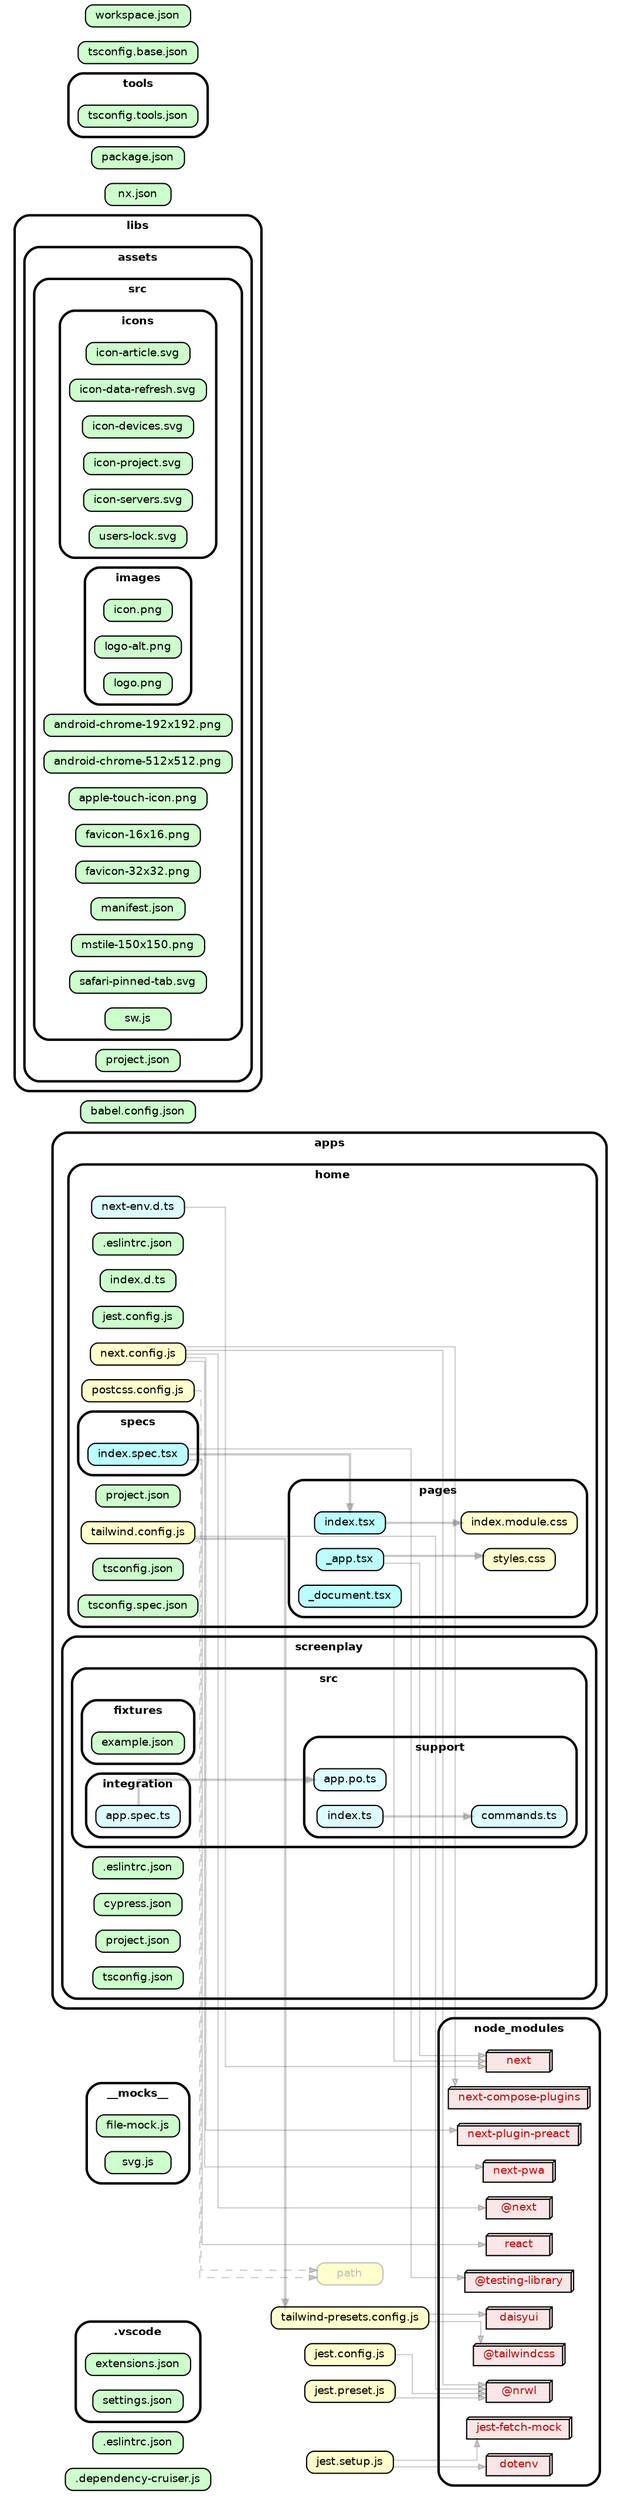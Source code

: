 strict digraph "dependency-cruiser output"{
    ordering="out" rankdir="LR" splines="ortho" overlap="false" nodesep="0.16" ranksep="0.18" fontname="Helvetica-bold" fontsize="9" style="rounded,bold,filled" fillcolor="#ffffff" compound="true"
    node [shape="box" style="rounded, filled" height="0.2" color="black" fillcolor="#ffffcc" fontcolor="black" fontname="Helvetica" fontsize="9"]
    edge [arrowhead="normal" arrowsize="0.6" penwidth="2.0" color="#00000033" fontname="Helvetica" fontsize="9"]

    ".dependency-cruiser.js" [label=<.dependency-cruiser.js> tooltip=".dependency-cruiser.js" URL="https://github.com/drkstr101/wa/blob/main/web/.dependency-cruiser.js" fillcolor="#ccffcc"]
    ".eslintrc.json" [label=<.eslintrc.json> tooltip=".eslintrc.json" URL="https://github.com/drkstr101/wa/blob/main/web/.eslintrc.json" fillcolor="#ccffcc"]
    subgraph "cluster_.vscode" {label=".vscode" ".vscode/extensions.json" [label=<extensions.json> tooltip="extensions.json" URL="https://github.com/drkstr101/wa/blob/main/web/.vscode/extensions.json" fillcolor="#ccffcc"] }
    subgraph "cluster_.vscode" {label=".vscode" ".vscode/settings.json" [label=<settings.json> tooltip="settings.json" URL="https://github.com/drkstr101/wa/blob/main/web/.vscode/settings.json" fillcolor="#ccffcc"] }
    subgraph "cluster___mocks__" {label="__mocks__" "__mocks__/file-mock.js" [label=<file-mock.js> tooltip="file-mock.js" URL="https://github.com/drkstr101/wa/blob/main/web/__mocks__/file-mock.js" fillcolor="#ccffcc"] }
    subgraph "cluster___mocks__" {label="__mocks__" "__mocks__/svg.js" [label=<svg.js> tooltip="svg.js" URL="https://github.com/drkstr101/wa/blob/main/web/__mocks__/svg.js" fillcolor="#ccffcc"] }
    subgraph "cluster_apps" {label="apps" subgraph "cluster_apps/home" {label="home" "apps/home/.eslintrc.json" [label=<.eslintrc.json> tooltip=".eslintrc.json" URL="https://github.com/drkstr101/wa/blob/main/web/apps/home/.eslintrc.json" fillcolor="#ccffcc"] } }
    subgraph "cluster_apps" {label="apps" subgraph "cluster_apps/home" {label="home" "apps/home/index.d.ts" [label=<index.d.ts> tooltip="index.d.ts" URL="https://github.com/drkstr101/wa/blob/main/web/apps/home/index.d.ts" fillcolor="#ccffcc"] } }
    subgraph "cluster_apps" {label="apps" subgraph "cluster_apps/home" {label="home" "apps/home/jest.config.js" [label=<jest.config.js> tooltip="jest.config.js" URL="https://github.com/drkstr101/wa/blob/main/web/apps/home/jest.config.js" fillcolor="#ccffcc"] } }
    subgraph "cluster_apps" {label="apps" subgraph "cluster_apps/home" {label="home" "apps/home/next-env.d.ts" [label=<next-env.d.ts> tooltip="next-env.d.ts" URL="https://github.com/drkstr101/wa/blob/main/web/apps/home/next-env.d.ts" fillcolor="#ddfeff"] } }
    "apps/home/next-env.d.ts" -> "node_modules/next" [penwidth="1.0"]
    subgraph "cluster_apps" {label="apps" subgraph "cluster_apps/home" {label="home" "apps/home/next.config.js" [label=<next.config.js> tooltip="next.config.js" URL="https://github.com/drkstr101/wa/blob/main/web/apps/home/next.config.js" ] } }
    "apps/home/next.config.js" -> "node_modules/@next" [penwidth="1.0"]
    "apps/home/next.config.js" -> "node_modules/@nrwl" [penwidth="1.0"]
    "apps/home/next.config.js" -> "node_modules/next-compose-plugins" [penwidth="1.0"]
    "apps/home/next.config.js" -> "node_modules/next-plugin-preact" [penwidth="1.0"]
    "apps/home/next.config.js" -> "node_modules/next-pwa" [penwidth="1.0"]
    subgraph "cluster_apps" {label="apps" subgraph "cluster_apps/home" {label="home" subgraph "cluster_apps/home/pages" {label="pages" "apps/home/pages/_app.tsx" [label=<_app.tsx> tooltip="_app.tsx" URL="https://github.com/drkstr101/wa/blob/main/web/apps/home/pages/_app.tsx" fillcolor="#bbfeff"] } } }
    "apps/home/pages/_app.tsx" -> "apps/home/pages/styles.css"
    "apps/home/pages/_app.tsx" -> "node_modules/next" [penwidth="1.0"]
    subgraph "cluster_apps" {label="apps" subgraph "cluster_apps/home" {label="home" subgraph "cluster_apps/home/pages" {label="pages" "apps/home/pages/_document.tsx" [label=<_document.tsx> tooltip="_document.tsx" URL="https://github.com/drkstr101/wa/blob/main/web/apps/home/pages/_document.tsx" fillcolor="#bbfeff"] } } }
    "apps/home/pages/_document.tsx" -> "node_modules/next" [penwidth="1.0"]
    subgraph "cluster_apps" {label="apps" subgraph "cluster_apps/home" {label="home" subgraph "cluster_apps/home/pages" {label="pages" "apps/home/pages/index.module.css" [label=<index.module.css> tooltip="index.module.css" URL="https://github.com/drkstr101/wa/blob/main/web/apps/home/pages/index.module.css" ] } } }
    subgraph "cluster_apps" {label="apps" subgraph "cluster_apps/home" {label="home" subgraph "cluster_apps/home/pages" {label="pages" "apps/home/pages/index.tsx" [label=<index.tsx> tooltip="index.tsx" URL="https://github.com/drkstr101/wa/blob/main/web/apps/home/pages/index.tsx" fillcolor="#bbfeff"] } } }
    "apps/home/pages/index.tsx" -> "apps/home/pages/index.module.css"
    subgraph "cluster_apps" {label="apps" subgraph "cluster_apps/home" {label="home" subgraph "cluster_apps/home/pages" {label="pages" "apps/home/pages/styles.css" [label=<styles.css> tooltip="styles.css" URL="https://github.com/drkstr101/wa/blob/main/web/apps/home/pages/styles.css" ] } } }
    subgraph "cluster_apps" {label="apps" subgraph "cluster_apps/home" {label="home" "apps/home/postcss.config.js" [label=<postcss.config.js> tooltip="postcss.config.js" URL="https://github.com/drkstr101/wa/blob/main/web/apps/home/postcss.config.js" ] } }
    "apps/home/postcss.config.js" -> "path" [style="dashed" penwidth="1.0"]
    subgraph "cluster_apps" {label="apps" subgraph "cluster_apps/home" {label="home" "apps/home/project.json" [label=<project.json> tooltip="project.json" URL="https://github.com/drkstr101/wa/blob/main/web/apps/home/project.json" fillcolor="#ccffcc"] } }
    subgraph "cluster_apps" {label="apps" subgraph "cluster_apps/home" {label="home" subgraph "cluster_apps/home/specs" {label="specs" "apps/home/specs/index.spec.tsx" [label=<index.spec.tsx> tooltip="index.spec.tsx" URL="https://github.com/drkstr101/wa/blob/main/web/apps/home/specs/index.spec.tsx" fillcolor="#bbfeff"] } } }
    "apps/home/specs/index.spec.tsx" -> "apps/home/pages/index.tsx"
    "apps/home/specs/index.spec.tsx" -> "node_modules/@testing-library" [penwidth="1.0"]
    "apps/home/specs/index.spec.tsx" -> "node_modules/react" [penwidth="1.0"]
    subgraph "cluster_apps" {label="apps" subgraph "cluster_apps/home" {label="home" "apps/home/tailwind.config.js" [label=<tailwind.config.js> tooltip="tailwind.config.js" URL="https://github.com/drkstr101/wa/blob/main/web/apps/home/tailwind.config.js" ] } }
    "apps/home/tailwind.config.js" -> "tailwind-presets.config.js"
    "apps/home/tailwind.config.js" -> "node_modules/@nrwl" [penwidth="1.0"]
    "apps/home/tailwind.config.js" -> "path" [style="dashed" penwidth="1.0"]
    subgraph "cluster_apps" {label="apps" subgraph "cluster_apps/home" {label="home" "apps/home/tsconfig.json" [label=<tsconfig.json> tooltip="tsconfig.json" URL="https://github.com/drkstr101/wa/blob/main/web/apps/home/tsconfig.json" fillcolor="#ccffcc"] } }
    subgraph "cluster_apps" {label="apps" subgraph "cluster_apps/home" {label="home" "apps/home/tsconfig.spec.json" [label=<tsconfig.spec.json> tooltip="tsconfig.spec.json" URL="https://github.com/drkstr101/wa/blob/main/web/apps/home/tsconfig.spec.json" fillcolor="#ccffcc"] } }
    subgraph "cluster_apps" {label="apps" subgraph "cluster_apps/screenplay" {label="screenplay" "apps/screenplay/.eslintrc.json" [label=<.eslintrc.json> tooltip=".eslintrc.json" URL="https://github.com/drkstr101/wa/blob/main/web/apps/screenplay/.eslintrc.json" fillcolor="#ccffcc"] } }
    subgraph "cluster_apps" {label="apps" subgraph "cluster_apps/screenplay" {label="screenplay" "apps/screenplay/cypress.json" [label=<cypress.json> tooltip="cypress.json" URL="https://github.com/drkstr101/wa/blob/main/web/apps/screenplay/cypress.json" fillcolor="#ccffcc"] } }
    subgraph "cluster_apps" {label="apps" subgraph "cluster_apps/screenplay" {label="screenplay" "apps/screenplay/project.json" [label=<project.json> tooltip="project.json" URL="https://github.com/drkstr101/wa/blob/main/web/apps/screenplay/project.json" fillcolor="#ccffcc"] } }
    subgraph "cluster_apps" {label="apps" subgraph "cluster_apps/screenplay" {label="screenplay" subgraph "cluster_apps/screenplay/src" {label="src" subgraph "cluster_apps/screenplay/src/fixtures" {label="fixtures" "apps/screenplay/src/fixtures/example.json" [label=<example.json> tooltip="example.json" URL="https://github.com/drkstr101/wa/blob/main/web/apps/screenplay/src/fixtures/example.json" fillcolor="#ccffcc"] } } } }
    subgraph "cluster_apps" {label="apps" subgraph "cluster_apps/screenplay" {label="screenplay" subgraph "cluster_apps/screenplay/src" {label="src" subgraph "cluster_apps/screenplay/src/integration" {label="integration" "apps/screenplay/src/integration/app.spec.ts" [label=<app.spec.ts> tooltip="app.spec.ts" URL="https://github.com/drkstr101/wa/blob/main/web/apps/screenplay/src/integration/app.spec.ts" fillcolor="#ddfeff"] } } } }
    "apps/screenplay/src/integration/app.spec.ts" -> "apps/screenplay/src/support/app.po.ts"
    subgraph "cluster_apps" {label="apps" subgraph "cluster_apps/screenplay" {label="screenplay" subgraph "cluster_apps/screenplay/src" {label="src" subgraph "cluster_apps/screenplay/src/support" {label="support" "apps/screenplay/src/support/app.po.ts" [label=<app.po.ts> tooltip="app.po.ts" URL="https://github.com/drkstr101/wa/blob/main/web/apps/screenplay/src/support/app.po.ts" fillcolor="#ddfeff"] } } } }
    subgraph "cluster_apps" {label="apps" subgraph "cluster_apps/screenplay" {label="screenplay" subgraph "cluster_apps/screenplay/src" {label="src" subgraph "cluster_apps/screenplay/src/support" {label="support" "apps/screenplay/src/support/commands.ts" [label=<commands.ts> tooltip="commands.ts" URL="https://github.com/drkstr101/wa/blob/main/web/apps/screenplay/src/support/commands.ts" fillcolor="#ddfeff"] } } } }
    subgraph "cluster_apps" {label="apps" subgraph "cluster_apps/screenplay" {label="screenplay" subgraph "cluster_apps/screenplay/src" {label="src" subgraph "cluster_apps/screenplay/src/support" {label="support" "apps/screenplay/src/support/index.ts" [label=<index.ts> tooltip="index.ts" URL="https://github.com/drkstr101/wa/blob/main/web/apps/screenplay/src/support/index.ts" fillcolor="#ddfeff"] } } } }
    "apps/screenplay/src/support/index.ts" -> "apps/screenplay/src/support/commands.ts"
    subgraph "cluster_apps" {label="apps" subgraph "cluster_apps/screenplay" {label="screenplay" "apps/screenplay/tsconfig.json" [label=<tsconfig.json> tooltip="tsconfig.json" URL="https://github.com/drkstr101/wa/blob/main/web/apps/screenplay/tsconfig.json" fillcolor="#ccffcc"] } }
    "babel.config.json" [label=<babel.config.json> tooltip="babel.config.json" URL="https://github.com/drkstr101/wa/blob/main/web/babel.config.json" fillcolor="#ccffcc"]
    "jest.config.js" [label=<jest.config.js> tooltip="jest.config.js" URL="https://github.com/drkstr101/wa/blob/main/web/jest.config.js" ]
    "jest.config.js" -> "node_modules/@nrwl" [penwidth="1.0"]
    "jest.preset.js" [label=<jest.preset.js> tooltip="jest.preset.js" URL="https://github.com/drkstr101/wa/blob/main/web/jest.preset.js" ]
    "jest.preset.js" -> "node_modules/@nrwl" [penwidth="1.0"]
    "jest.setup.js" [label=<jest.setup.js> tooltip="jest.setup.js" URL="https://github.com/drkstr101/wa/blob/main/web/jest.setup.js" ]
    "jest.setup.js" -> "node_modules/dotenv" [penwidth="1.0"]
    "jest.setup.js" -> "node_modules/jest-fetch-mock" [penwidth="1.0"]
    subgraph "cluster_libs" {label="libs" subgraph "cluster_libs/assets" {label="assets" "libs/assets/project.json" [label=<project.json> tooltip="project.json" URL="https://github.com/drkstr101/wa/blob/main/web/libs/assets/project.json" fillcolor="#ccffcc"] } }
    subgraph "cluster_libs" {label="libs" subgraph "cluster_libs/assets" {label="assets" subgraph "cluster_libs/assets/src" {label="src" "libs/assets/src/android-chrome-192x192.png" [label=<android-chrome-192x192.png> tooltip="android-chrome-192x192.png" URL="https://github.com/drkstr101/wa/blob/main/web/libs/assets/src/android-chrome-192x192.png" fillcolor="#ccffcc"] } } }
    subgraph "cluster_libs" {label="libs" subgraph "cluster_libs/assets" {label="assets" subgraph "cluster_libs/assets/src" {label="src" "libs/assets/src/android-chrome-512x512.png" [label=<android-chrome-512x512.png> tooltip="android-chrome-512x512.png" URL="https://github.com/drkstr101/wa/blob/main/web/libs/assets/src/android-chrome-512x512.png" fillcolor="#ccffcc"] } } }
    subgraph "cluster_libs" {label="libs" subgraph "cluster_libs/assets" {label="assets" subgraph "cluster_libs/assets/src" {label="src" "libs/assets/src/apple-touch-icon.png" [label=<apple-touch-icon.png> tooltip="apple-touch-icon.png" URL="https://github.com/drkstr101/wa/blob/main/web/libs/assets/src/apple-touch-icon.png" fillcolor="#ccffcc"] } } }
    subgraph "cluster_libs" {label="libs" subgraph "cluster_libs/assets" {label="assets" subgraph "cluster_libs/assets/src" {label="src" "libs/assets/src/favicon-16x16.png" [label=<favicon-16x16.png> tooltip="favicon-16x16.png" URL="https://github.com/drkstr101/wa/blob/main/web/libs/assets/src/favicon-16x16.png" fillcolor="#ccffcc"] } } }
    subgraph "cluster_libs" {label="libs" subgraph "cluster_libs/assets" {label="assets" subgraph "cluster_libs/assets/src" {label="src" "libs/assets/src/favicon-32x32.png" [label=<favicon-32x32.png> tooltip="favicon-32x32.png" URL="https://github.com/drkstr101/wa/blob/main/web/libs/assets/src/favicon-32x32.png" fillcolor="#ccffcc"] } } }
    subgraph "cluster_libs" {label="libs" subgraph "cluster_libs/assets" {label="assets" subgraph "cluster_libs/assets/src" {label="src" subgraph "cluster_libs/assets/src/icons" {label="icons" "libs/assets/src/icons/icon-article.svg" [label=<icon-article.svg> tooltip="icon-article.svg" URL="https://github.com/drkstr101/wa/blob/main/web/libs/assets/src/icons/icon-article.svg" fillcolor="#ccffcc"] } } } }
    subgraph "cluster_libs" {label="libs" subgraph "cluster_libs/assets" {label="assets" subgraph "cluster_libs/assets/src" {label="src" subgraph "cluster_libs/assets/src/icons" {label="icons" "libs/assets/src/icons/icon-data-refresh.svg" [label=<icon-data-refresh.svg> tooltip="icon-data-refresh.svg" URL="https://github.com/drkstr101/wa/blob/main/web/libs/assets/src/icons/icon-data-refresh.svg" fillcolor="#ccffcc"] } } } }
    subgraph "cluster_libs" {label="libs" subgraph "cluster_libs/assets" {label="assets" subgraph "cluster_libs/assets/src" {label="src" subgraph "cluster_libs/assets/src/icons" {label="icons" "libs/assets/src/icons/icon-devices.svg" [label=<icon-devices.svg> tooltip="icon-devices.svg" URL="https://github.com/drkstr101/wa/blob/main/web/libs/assets/src/icons/icon-devices.svg" fillcolor="#ccffcc"] } } } }
    subgraph "cluster_libs" {label="libs" subgraph "cluster_libs/assets" {label="assets" subgraph "cluster_libs/assets/src" {label="src" subgraph "cluster_libs/assets/src/icons" {label="icons" "libs/assets/src/icons/icon-project.svg" [label=<icon-project.svg> tooltip="icon-project.svg" URL="https://github.com/drkstr101/wa/blob/main/web/libs/assets/src/icons/icon-project.svg" fillcolor="#ccffcc"] } } } }
    subgraph "cluster_libs" {label="libs" subgraph "cluster_libs/assets" {label="assets" subgraph "cluster_libs/assets/src" {label="src" subgraph "cluster_libs/assets/src/icons" {label="icons" "libs/assets/src/icons/icon-servers.svg" [label=<icon-servers.svg> tooltip="icon-servers.svg" URL="https://github.com/drkstr101/wa/blob/main/web/libs/assets/src/icons/icon-servers.svg" fillcolor="#ccffcc"] } } } }
    subgraph "cluster_libs" {label="libs" subgraph "cluster_libs/assets" {label="assets" subgraph "cluster_libs/assets/src" {label="src" subgraph "cluster_libs/assets/src/icons" {label="icons" "libs/assets/src/icons/users-lock.svg" [label=<users-lock.svg> tooltip="users-lock.svg" URL="https://github.com/drkstr101/wa/blob/main/web/libs/assets/src/icons/users-lock.svg" fillcolor="#ccffcc"] } } } }
    subgraph "cluster_libs" {label="libs" subgraph "cluster_libs/assets" {label="assets" subgraph "cluster_libs/assets/src" {label="src" subgraph "cluster_libs/assets/src/images" {label="images" "libs/assets/src/images/icon.png" [label=<icon.png> tooltip="icon.png" URL="https://github.com/drkstr101/wa/blob/main/web/libs/assets/src/images/icon.png" fillcolor="#ccffcc"] } } } }
    subgraph "cluster_libs" {label="libs" subgraph "cluster_libs/assets" {label="assets" subgraph "cluster_libs/assets/src" {label="src" subgraph "cluster_libs/assets/src/images" {label="images" "libs/assets/src/images/logo-alt.png" [label=<logo-alt.png> tooltip="logo-alt.png" URL="https://github.com/drkstr101/wa/blob/main/web/libs/assets/src/images/logo-alt.png" fillcolor="#ccffcc"] } } } }
    subgraph "cluster_libs" {label="libs" subgraph "cluster_libs/assets" {label="assets" subgraph "cluster_libs/assets/src" {label="src" subgraph "cluster_libs/assets/src/images" {label="images" "libs/assets/src/images/logo.png" [label=<logo.png> tooltip="logo.png" URL="https://github.com/drkstr101/wa/blob/main/web/libs/assets/src/images/logo.png" fillcolor="#ccffcc"] } } } }
    subgraph "cluster_libs" {label="libs" subgraph "cluster_libs/assets" {label="assets" subgraph "cluster_libs/assets/src" {label="src" "libs/assets/src/manifest.json" [label=<manifest.json> tooltip="manifest.json" URL="https://github.com/drkstr101/wa/blob/main/web/libs/assets/src/manifest.json" fillcolor="#ccffcc"] } } }
    subgraph "cluster_libs" {label="libs" subgraph "cluster_libs/assets" {label="assets" subgraph "cluster_libs/assets/src" {label="src" "libs/assets/src/mstile-150x150.png" [label=<mstile-150x150.png> tooltip="mstile-150x150.png" URL="https://github.com/drkstr101/wa/blob/main/web/libs/assets/src/mstile-150x150.png" fillcolor="#ccffcc"] } } }
    subgraph "cluster_libs" {label="libs" subgraph "cluster_libs/assets" {label="assets" subgraph "cluster_libs/assets/src" {label="src" "libs/assets/src/safari-pinned-tab.svg" [label=<safari-pinned-tab.svg> tooltip="safari-pinned-tab.svg" URL="https://github.com/drkstr101/wa/blob/main/web/libs/assets/src/safari-pinned-tab.svg" fillcolor="#ccffcc"] } } }
    subgraph "cluster_libs" {label="libs" subgraph "cluster_libs/assets" {label="assets" subgraph "cluster_libs/assets/src" {label="src" "libs/assets/src/sw.js" [label=<sw.js> tooltip="sw.js" URL="https://github.com/drkstr101/wa/blob/main/web/libs/assets/src/sw.js" fillcolor="#ccffcc"] } } }
    subgraph "cluster_node_modules" {label="node_modules" "node_modules/@next" [label=<@next> tooltip="@next" URL="https://github.com/drkstr101/wa/blob/main/web/node_modules/@next" shape="box3d" fillcolor="#c40b0a1a" fontcolor="#c40b0a"] }
    subgraph "cluster_node_modules" {label="node_modules" "node_modules/@nrwl" [label=<@nrwl> tooltip="@nrwl" URL="https://github.com/drkstr101/wa/blob/main/web/node_modules/@nrwl" shape="box3d" fillcolor="#c40b0a1a" fontcolor="#c40b0a"] }
    subgraph "cluster_node_modules" {label="node_modules" "node_modules/@tailwindcss" [label=<@tailwindcss> tooltip="@tailwindcss" URL="https://github.com/drkstr101/wa/blob/main/web/node_modules/@tailwindcss" shape="box3d" fillcolor="#c40b0a1a" fontcolor="#c40b0a"] }
    subgraph "cluster_node_modules" {label="node_modules" "node_modules/@testing-library" [label=<@testing-library> tooltip="@testing-library" URL="https://github.com/drkstr101/wa/blob/main/web/node_modules/@testing-library" shape="box3d" fillcolor="#c40b0a1a" fontcolor="#c40b0a"] }
    subgraph "cluster_node_modules" {label="node_modules" "node_modules/daisyui" [label=<daisyui> tooltip="daisyui" URL="https://github.com/drkstr101/wa/blob/main/web/node_modules/daisyui" shape="box3d" fillcolor="#c40b0a1a" fontcolor="#c40b0a"] }
    subgraph "cluster_node_modules" {label="node_modules" "node_modules/dotenv" [label=<dotenv> tooltip="dotenv" URL="https://github.com/drkstr101/wa/blob/main/web/node_modules/dotenv" shape="box3d" fillcolor="#c40b0a1a" fontcolor="#c40b0a"] }
    subgraph "cluster_node_modules" {label="node_modules" "node_modules/jest-fetch-mock" [label=<jest-fetch-mock> tooltip="jest-fetch-mock" URL="https://github.com/drkstr101/wa/blob/main/web/node_modules/jest-fetch-mock" shape="box3d" fillcolor="#c40b0a1a" fontcolor="#c40b0a"] }
    subgraph "cluster_node_modules" {label="node_modules" "node_modules/next" [label=<next> tooltip="next" URL="https://github.com/drkstr101/wa/blob/main/web/node_modules/next" shape="box3d" fillcolor="#c40b0a1a" fontcolor="#c40b0a"] }
    subgraph "cluster_node_modules" {label="node_modules" "node_modules/next-compose-plugins" [label=<next-compose-plugins> tooltip="next-compose-plugins" URL="https://github.com/drkstr101/wa/blob/main/web/node_modules/next-compose-plugins" shape="box3d" fillcolor="#c40b0a1a" fontcolor="#c40b0a"] }
    subgraph "cluster_node_modules" {label="node_modules" "node_modules/next-plugin-preact" [label=<next-plugin-preact> tooltip="next-plugin-preact" URL="https://github.com/drkstr101/wa/blob/main/web/node_modules/next-plugin-preact" shape="box3d" fillcolor="#c40b0a1a" fontcolor="#c40b0a"] }
    subgraph "cluster_node_modules" {label="node_modules" "node_modules/next-pwa" [label=<next-pwa> tooltip="next-pwa" URL="https://github.com/drkstr101/wa/blob/main/web/node_modules/next-pwa" shape="box3d" fillcolor="#c40b0a1a" fontcolor="#c40b0a"] }
    subgraph "cluster_node_modules" {label="node_modules" "node_modules/react" [label=<react> tooltip="react" URL="https://github.com/drkstr101/wa/blob/main/web/node_modules/react" shape="box3d" fillcolor="#c40b0a1a" fontcolor="#c40b0a"] }
    "nx.json" [label=<nx.json> tooltip="nx.json" URL="https://github.com/drkstr101/wa/blob/main/web/nx.json" fillcolor="#ccffcc"]
    "package.json" [label=<package.json> tooltip="package.json" URL="https://github.com/drkstr101/wa/blob/main/web/package.json" fillcolor="#ccffcc"]
    "path" [label=<path> tooltip="path" color="grey" fontcolor="grey"]
    "tailwind-presets.config.js" [label=<tailwind-presets.config.js> tooltip="tailwind-presets.config.js" URL="https://github.com/drkstr101/wa/blob/main/web/tailwind-presets.config.js" ]
    "tailwind-presets.config.js" -> "node_modules/@tailwindcss" [penwidth="1.0"]
    "tailwind-presets.config.js" -> "node_modules/daisyui" [penwidth="1.0"]
    subgraph "cluster_tools" {label="tools" "tools/tsconfig.tools.json" [label=<tsconfig.tools.json> tooltip="tsconfig.tools.json" URL="https://github.com/drkstr101/wa/blob/main/web/tools/tsconfig.tools.json" fillcolor="#ccffcc"] }
    "tsconfig.base.json" [label=<tsconfig.base.json> tooltip="tsconfig.base.json" URL="https://github.com/drkstr101/wa/blob/main/web/tsconfig.base.json" fillcolor="#ccffcc"]
    "workspace.json" [label=<workspace.json> tooltip="workspace.json" URL="https://github.com/drkstr101/wa/blob/main/web/workspace.json" fillcolor="#ccffcc"]
}
